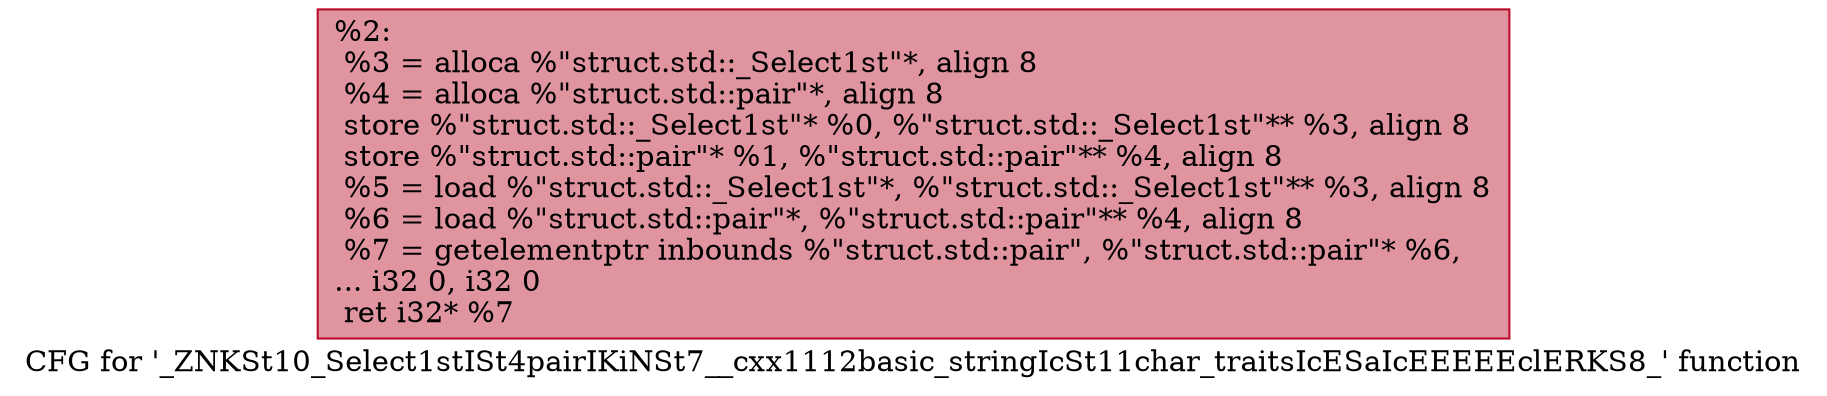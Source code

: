 digraph "CFG for '_ZNKSt10_Select1stISt4pairIKiNSt7__cxx1112basic_stringIcSt11char_traitsIcESaIcEEEEEclERKS8_' function" {
	label="CFG for '_ZNKSt10_Select1stISt4pairIKiNSt7__cxx1112basic_stringIcSt11char_traitsIcESaIcEEEEEclERKS8_' function";

	Node0x561d2df46660 [shape=record,color="#b70d28ff", style=filled, fillcolor="#b70d2870",label="{%2:\l  %3 = alloca %\"struct.std::_Select1st\"*, align 8\l  %4 = alloca %\"struct.std::pair\"*, align 8\l  store %\"struct.std::_Select1st\"* %0, %\"struct.std::_Select1st\"** %3, align 8\l  store %\"struct.std::pair\"* %1, %\"struct.std::pair\"** %4, align 8\l  %5 = load %\"struct.std::_Select1st\"*, %\"struct.std::_Select1st\"** %3, align 8\l  %6 = load %\"struct.std::pair\"*, %\"struct.std::pair\"** %4, align 8\l  %7 = getelementptr inbounds %\"struct.std::pair\", %\"struct.std::pair\"* %6,\l... i32 0, i32 0\l  ret i32* %7\l}"];
}
